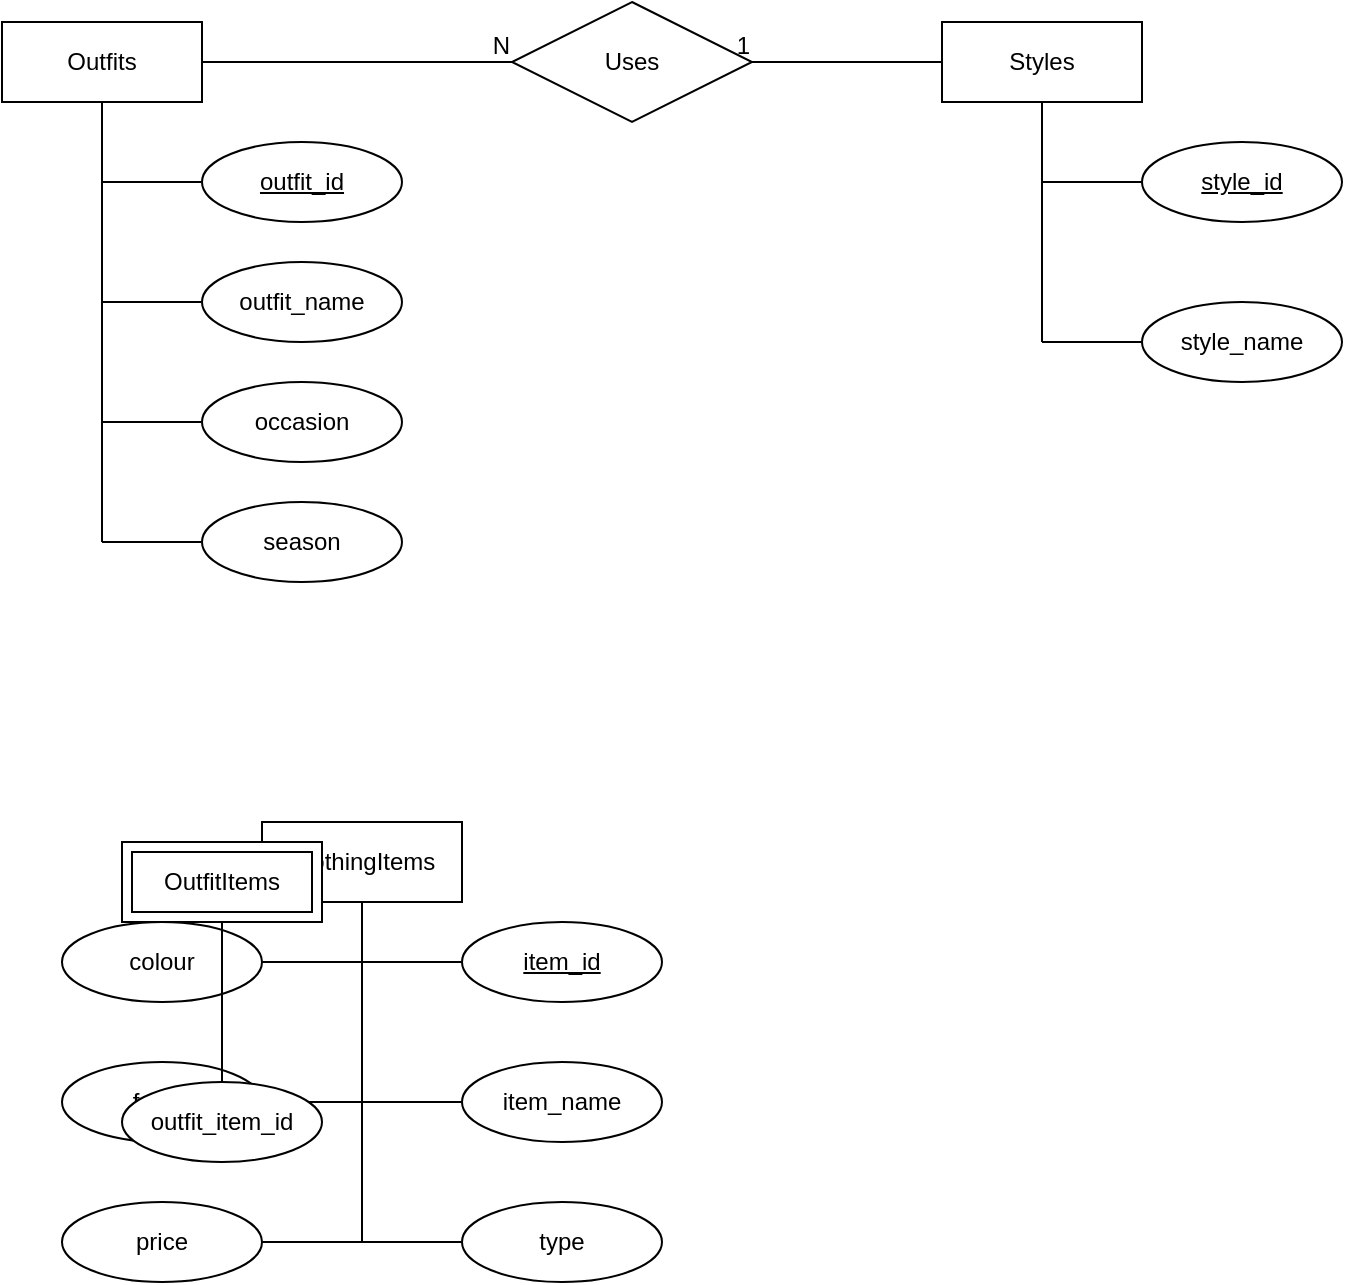 <mxfile version="24.8.6">
  <diagram id="R2lEEEUBdFMjLlhIrx00" name="Page-1">
    <mxGraphModel dx="679" dy="795" grid="1" gridSize="10" guides="1" tooltips="1" connect="1" arrows="1" fold="1" page="1" pageScale="1" pageWidth="850" pageHeight="1100" math="0" shadow="0" extFonts="Permanent Marker^https://fonts.googleapis.com/css?family=Permanent+Marker">
      <root>
        <mxCell id="0" />
        <mxCell id="1" parent="0" />
        <mxCell id="lJmSRfU9jsoVM-i2f_cR-11" value="" style="group" vertex="1" connectable="0" parent="1">
          <mxGeometry x="580" y="120" width="200" height="180" as="geometry" />
        </mxCell>
        <mxCell id="lJmSRfU9jsoVM-i2f_cR-2" value="Styles" style="whiteSpace=wrap;html=1;align=center;" vertex="1" parent="lJmSRfU9jsoVM-i2f_cR-11">
          <mxGeometry width="100" height="40" as="geometry" />
        </mxCell>
        <mxCell id="lJmSRfU9jsoVM-i2f_cR-3" value="style_id" style="ellipse;whiteSpace=wrap;html=1;align=center;fontStyle=4;" vertex="1" parent="lJmSRfU9jsoVM-i2f_cR-11">
          <mxGeometry x="100" y="60" width="100" height="40" as="geometry" />
        </mxCell>
        <mxCell id="lJmSRfU9jsoVM-i2f_cR-5" value="" style="endArrow=none;html=1;rounded=0;exitX=0.5;exitY=1;exitDx=0;exitDy=0;" edge="1" parent="lJmSRfU9jsoVM-i2f_cR-11" source="lJmSRfU9jsoVM-i2f_cR-2">
          <mxGeometry relative="1" as="geometry">
            <mxPoint x="170" y="330" as="sourcePoint" />
            <mxPoint x="50" y="160" as="targetPoint" />
          </mxGeometry>
        </mxCell>
        <mxCell id="lJmSRfU9jsoVM-i2f_cR-7" value="style_name" style="ellipse;whiteSpace=wrap;html=1;align=center;" vertex="1" parent="lJmSRfU9jsoVM-i2f_cR-11">
          <mxGeometry x="100" y="140" width="100" height="40" as="geometry" />
        </mxCell>
        <mxCell id="lJmSRfU9jsoVM-i2f_cR-9" value="" style="endArrow=none;html=1;rounded=0;entryX=0;entryY=0.5;entryDx=0;entryDy=0;" edge="1" parent="lJmSRfU9jsoVM-i2f_cR-11" target="lJmSRfU9jsoVM-i2f_cR-7">
          <mxGeometry relative="1" as="geometry">
            <mxPoint x="50" y="160" as="sourcePoint" />
            <mxPoint x="330" y="330" as="targetPoint" />
          </mxGeometry>
        </mxCell>
        <mxCell id="lJmSRfU9jsoVM-i2f_cR-10" value="" style="endArrow=none;html=1;rounded=0;entryX=0;entryY=0.5;entryDx=0;entryDy=0;" edge="1" parent="lJmSRfU9jsoVM-i2f_cR-11" target="lJmSRfU9jsoVM-i2f_cR-3">
          <mxGeometry relative="1" as="geometry">
            <mxPoint x="50" y="80" as="sourcePoint" />
            <mxPoint x="330" y="330" as="targetPoint" />
          </mxGeometry>
        </mxCell>
        <mxCell id="lJmSRfU9jsoVM-i2f_cR-24" value="" style="group" vertex="1" connectable="0" parent="1">
          <mxGeometry x="110" y="120" width="200" height="280" as="geometry" />
        </mxCell>
        <mxCell id="lJmSRfU9jsoVM-i2f_cR-12" value="Outfits" style="whiteSpace=wrap;html=1;align=center;" vertex="1" parent="lJmSRfU9jsoVM-i2f_cR-24">
          <mxGeometry width="100" height="40" as="geometry" />
        </mxCell>
        <mxCell id="lJmSRfU9jsoVM-i2f_cR-14" value="" style="endArrow=none;html=1;rounded=0;exitX=0.5;exitY=1;exitDx=0;exitDy=0;" edge="1" parent="lJmSRfU9jsoVM-i2f_cR-24" source="lJmSRfU9jsoVM-i2f_cR-12">
          <mxGeometry relative="1" as="geometry">
            <mxPoint x="150" y="370" as="sourcePoint" />
            <mxPoint x="50" y="260" as="targetPoint" />
          </mxGeometry>
        </mxCell>
        <mxCell id="lJmSRfU9jsoVM-i2f_cR-16" value="outfit_id" style="ellipse;whiteSpace=wrap;html=1;align=center;fontStyle=4;" vertex="1" parent="lJmSRfU9jsoVM-i2f_cR-24">
          <mxGeometry x="100" y="60" width="100" height="40" as="geometry" />
        </mxCell>
        <mxCell id="lJmSRfU9jsoVM-i2f_cR-17" value="outfit_name" style="ellipse;whiteSpace=wrap;html=1;align=center;" vertex="1" parent="lJmSRfU9jsoVM-i2f_cR-24">
          <mxGeometry x="100" y="120" width="100" height="40" as="geometry" />
        </mxCell>
        <mxCell id="lJmSRfU9jsoVM-i2f_cR-18" value="occasion" style="ellipse;whiteSpace=wrap;html=1;align=center;" vertex="1" parent="lJmSRfU9jsoVM-i2f_cR-24">
          <mxGeometry x="100" y="180" width="100" height="40" as="geometry" />
        </mxCell>
        <mxCell id="lJmSRfU9jsoVM-i2f_cR-19" value="season" style="ellipse;whiteSpace=wrap;html=1;align=center;" vertex="1" parent="lJmSRfU9jsoVM-i2f_cR-24">
          <mxGeometry x="100" y="240" width="100" height="40" as="geometry" />
        </mxCell>
        <mxCell id="lJmSRfU9jsoVM-i2f_cR-20" value="" style="endArrow=none;html=1;rounded=0;entryX=0;entryY=0.5;entryDx=0;entryDy=0;" edge="1" parent="lJmSRfU9jsoVM-i2f_cR-24" target="lJmSRfU9jsoVM-i2f_cR-19">
          <mxGeometry relative="1" as="geometry">
            <mxPoint x="50" y="260" as="sourcePoint" />
            <mxPoint x="310" y="370" as="targetPoint" />
          </mxGeometry>
        </mxCell>
        <mxCell id="lJmSRfU9jsoVM-i2f_cR-21" value="" style="endArrow=none;html=1;rounded=0;exitX=0;exitY=0.5;exitDx=0;exitDy=0;" edge="1" parent="lJmSRfU9jsoVM-i2f_cR-24" source="lJmSRfU9jsoVM-i2f_cR-18">
          <mxGeometry relative="1" as="geometry">
            <mxPoint x="150" y="370" as="sourcePoint" />
            <mxPoint x="50" y="200" as="targetPoint" />
          </mxGeometry>
        </mxCell>
        <mxCell id="lJmSRfU9jsoVM-i2f_cR-22" value="" style="endArrow=none;html=1;rounded=0;entryX=0;entryY=0.5;entryDx=0;entryDy=0;" edge="1" parent="lJmSRfU9jsoVM-i2f_cR-24" target="lJmSRfU9jsoVM-i2f_cR-17">
          <mxGeometry relative="1" as="geometry">
            <mxPoint x="50" y="140" as="sourcePoint" />
            <mxPoint x="310" y="370" as="targetPoint" />
          </mxGeometry>
        </mxCell>
        <mxCell id="lJmSRfU9jsoVM-i2f_cR-23" value="" style="endArrow=none;html=1;rounded=0;entryX=0;entryY=0.5;entryDx=0;entryDy=0;" edge="1" parent="lJmSRfU9jsoVM-i2f_cR-24" target="lJmSRfU9jsoVM-i2f_cR-16">
          <mxGeometry relative="1" as="geometry">
            <mxPoint x="50" y="80" as="sourcePoint" />
            <mxPoint x="310" y="370" as="targetPoint" />
          </mxGeometry>
        </mxCell>
        <mxCell id="lJmSRfU9jsoVM-i2f_cR-38" value="" style="group" vertex="1" connectable="0" parent="1">
          <mxGeometry x="140" y="520" width="300" height="230" as="geometry" />
        </mxCell>
        <mxCell id="lJmSRfU9jsoVM-i2f_cR-25" value="ClothingItems" style="whiteSpace=wrap;html=1;align=center;" vertex="1" parent="lJmSRfU9jsoVM-i2f_cR-38">
          <mxGeometry x="100" width="100" height="40" as="geometry" />
        </mxCell>
        <mxCell id="lJmSRfU9jsoVM-i2f_cR-26" value="" style="endArrow=none;html=1;rounded=0;exitX=0.5;exitY=1;exitDx=0;exitDy=0;" edge="1" parent="lJmSRfU9jsoVM-i2f_cR-38" source="lJmSRfU9jsoVM-i2f_cR-25">
          <mxGeometry relative="1" as="geometry">
            <mxPoint x="250" y="370" as="sourcePoint" />
            <mxPoint x="150" y="210" as="targetPoint" />
          </mxGeometry>
        </mxCell>
        <mxCell id="lJmSRfU9jsoVM-i2f_cR-28" value="item_id" style="ellipse;whiteSpace=wrap;html=1;align=center;fontStyle=4;" vertex="1" parent="lJmSRfU9jsoVM-i2f_cR-38">
          <mxGeometry x="200" y="50" width="100" height="40" as="geometry" />
        </mxCell>
        <mxCell id="lJmSRfU9jsoVM-i2f_cR-29" value="item_name" style="ellipse;whiteSpace=wrap;html=1;align=center;" vertex="1" parent="lJmSRfU9jsoVM-i2f_cR-38">
          <mxGeometry x="200" y="120" width="100" height="40" as="geometry" />
        </mxCell>
        <mxCell id="lJmSRfU9jsoVM-i2f_cR-30" value="type" style="ellipse;whiteSpace=wrap;html=1;align=center;" vertex="1" parent="lJmSRfU9jsoVM-i2f_cR-38">
          <mxGeometry x="200" y="190" width="100" height="40" as="geometry" />
        </mxCell>
        <mxCell id="lJmSRfU9jsoVM-i2f_cR-31" value="colour" style="ellipse;whiteSpace=wrap;html=1;align=center;" vertex="1" parent="lJmSRfU9jsoVM-i2f_cR-38">
          <mxGeometry y="50" width="100" height="40" as="geometry" />
        </mxCell>
        <mxCell id="lJmSRfU9jsoVM-i2f_cR-32" value="fabric" style="ellipse;whiteSpace=wrap;html=1;align=center;" vertex="1" parent="lJmSRfU9jsoVM-i2f_cR-38">
          <mxGeometry y="120" width="100" height="40" as="geometry" />
        </mxCell>
        <mxCell id="lJmSRfU9jsoVM-i2f_cR-33" value="price" style="ellipse;whiteSpace=wrap;html=1;align=center;" vertex="1" parent="lJmSRfU9jsoVM-i2f_cR-38">
          <mxGeometry y="190" width="100" height="40" as="geometry" />
        </mxCell>
        <mxCell id="lJmSRfU9jsoVM-i2f_cR-34" value="" style="endArrow=none;html=1;rounded=0;exitX=0;exitY=0.5;exitDx=0;exitDy=0;" edge="1" parent="lJmSRfU9jsoVM-i2f_cR-38" source="lJmSRfU9jsoVM-i2f_cR-30">
          <mxGeometry relative="1" as="geometry">
            <mxPoint x="150" y="370" as="sourcePoint" />
            <mxPoint x="150" y="210" as="targetPoint" />
          </mxGeometry>
        </mxCell>
        <mxCell id="lJmSRfU9jsoVM-i2f_cR-35" value="" style="endArrow=none;html=1;rounded=0;exitX=1;exitY=0.5;exitDx=0;exitDy=0;" edge="1" parent="lJmSRfU9jsoVM-i2f_cR-38" source="lJmSRfU9jsoVM-i2f_cR-33">
          <mxGeometry relative="1" as="geometry">
            <mxPoint x="150" y="370" as="sourcePoint" />
            <mxPoint x="150" y="210" as="targetPoint" />
          </mxGeometry>
        </mxCell>
        <mxCell id="lJmSRfU9jsoVM-i2f_cR-36" value="" style="endArrow=none;html=1;rounded=0;exitX=0;exitY=0.5;exitDx=0;exitDy=0;entryX=1;entryY=0.5;entryDx=0;entryDy=0;" edge="1" parent="lJmSRfU9jsoVM-i2f_cR-38" source="lJmSRfU9jsoVM-i2f_cR-29" target="lJmSRfU9jsoVM-i2f_cR-32">
          <mxGeometry relative="1" as="geometry">
            <mxPoint x="150" y="370" as="sourcePoint" />
            <mxPoint x="310" y="370" as="targetPoint" />
          </mxGeometry>
        </mxCell>
        <mxCell id="lJmSRfU9jsoVM-i2f_cR-37" value="" style="endArrow=none;html=1;rounded=0;exitX=1;exitY=0.5;exitDx=0;exitDy=0;entryX=0;entryY=0.5;entryDx=0;entryDy=0;" edge="1" parent="lJmSRfU9jsoVM-i2f_cR-38" source="lJmSRfU9jsoVM-i2f_cR-31" target="lJmSRfU9jsoVM-i2f_cR-28">
          <mxGeometry relative="1" as="geometry">
            <mxPoint x="150" y="370" as="sourcePoint" />
            <mxPoint x="310" y="370" as="targetPoint" />
          </mxGeometry>
        </mxCell>
        <mxCell id="lJmSRfU9jsoVM-i2f_cR-44" value="" style="group" vertex="1" connectable="0" parent="1">
          <mxGeometry x="170" y="530" width="100" height="160" as="geometry" />
        </mxCell>
        <mxCell id="lJmSRfU9jsoVM-i2f_cR-39" value="OutfitItems" style="shape=ext;margin=3;double=1;whiteSpace=wrap;html=1;align=center;" vertex="1" parent="lJmSRfU9jsoVM-i2f_cR-44">
          <mxGeometry width="100" height="40" as="geometry" />
        </mxCell>
        <mxCell id="lJmSRfU9jsoVM-i2f_cR-40" value="" style="endArrow=none;html=1;rounded=0;exitX=0.5;exitY=1;exitDx=0;exitDy=0;entryX=0.5;entryY=0;entryDx=0;entryDy=0;" edge="1" parent="lJmSRfU9jsoVM-i2f_cR-44" source="lJmSRfU9jsoVM-i2f_cR-39" target="lJmSRfU9jsoVM-i2f_cR-41">
          <mxGeometry relative="1" as="geometry">
            <mxPoint x="70" y="370" as="sourcePoint" />
            <mxPoint x="50" y="120" as="targetPoint" />
          </mxGeometry>
        </mxCell>
        <mxCell id="lJmSRfU9jsoVM-i2f_cR-41" value="outfit_item_id" style="ellipse;whiteSpace=wrap;html=1;align=center;" vertex="1" parent="lJmSRfU9jsoVM-i2f_cR-44">
          <mxGeometry y="120" width="100" height="40" as="geometry" />
        </mxCell>
        <mxCell id="lJmSRfU9jsoVM-i2f_cR-45" value="Uses" style="shape=rhombus;perimeter=rhombusPerimeter;whiteSpace=wrap;html=1;align=center;" vertex="1" parent="1">
          <mxGeometry x="365" y="110" width="120" height="60" as="geometry" />
        </mxCell>
        <mxCell id="lJmSRfU9jsoVM-i2f_cR-46" value="" style="endArrow=none;html=1;rounded=0;entryX=1;entryY=0.5;entryDx=0;entryDy=0;exitX=0;exitY=0.5;exitDx=0;exitDy=0;" edge="1" parent="1" source="lJmSRfU9jsoVM-i2f_cR-2" target="lJmSRfU9jsoVM-i2f_cR-45">
          <mxGeometry relative="1" as="geometry">
            <mxPoint x="340" y="410" as="sourcePoint" />
            <mxPoint x="500" y="410" as="targetPoint" />
          </mxGeometry>
        </mxCell>
        <mxCell id="lJmSRfU9jsoVM-i2f_cR-47" value="1" style="resizable=0;html=1;whiteSpace=wrap;align=right;verticalAlign=bottom;" connectable="0" vertex="1" parent="lJmSRfU9jsoVM-i2f_cR-46">
          <mxGeometry x="1" relative="1" as="geometry" />
        </mxCell>
        <mxCell id="lJmSRfU9jsoVM-i2f_cR-48" value="" style="endArrow=none;html=1;rounded=0;entryX=0;entryY=0.5;entryDx=0;entryDy=0;exitX=1;exitY=0.5;exitDx=0;exitDy=0;" edge="1" parent="1" source="lJmSRfU9jsoVM-i2f_cR-12" target="lJmSRfU9jsoVM-i2f_cR-45">
          <mxGeometry relative="1" as="geometry">
            <mxPoint x="340" y="410" as="sourcePoint" />
            <mxPoint x="500" y="410" as="targetPoint" />
          </mxGeometry>
        </mxCell>
        <mxCell id="lJmSRfU9jsoVM-i2f_cR-49" value="N" style="resizable=0;html=1;whiteSpace=wrap;align=right;verticalAlign=bottom;" connectable="0" vertex="1" parent="lJmSRfU9jsoVM-i2f_cR-48">
          <mxGeometry x="1" relative="1" as="geometry" />
        </mxCell>
      </root>
    </mxGraphModel>
  </diagram>
</mxfile>
